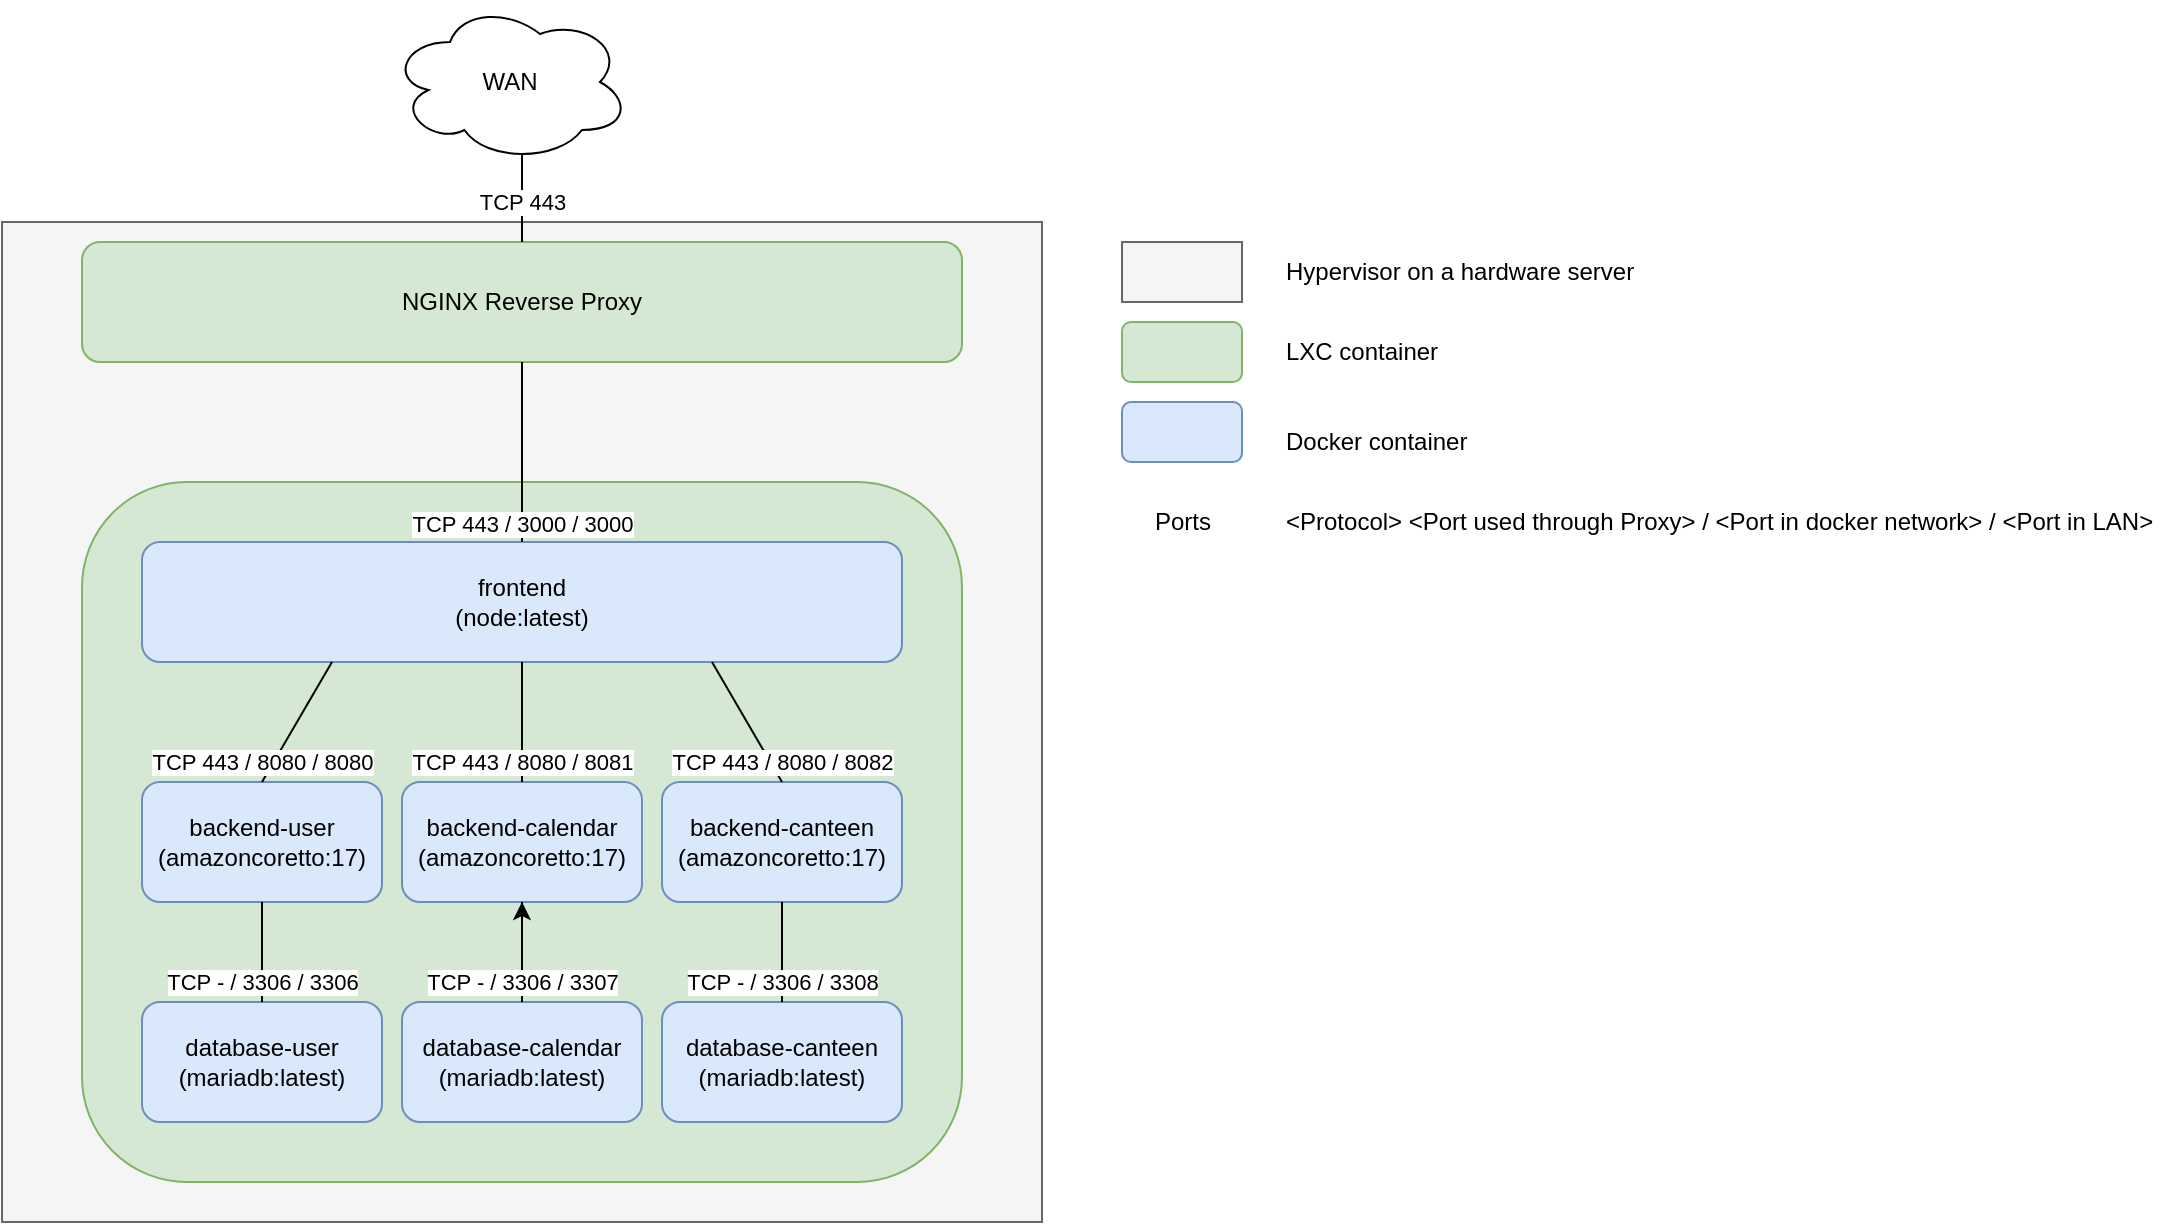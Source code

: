<mxfile version="18.1.3" type="device"><diagram id="Xwb33Ykea-86DJ-Xo7Ti" name="Page-1"><mxGraphModel dx="1273" dy="963" grid="1" gridSize="10" guides="1" tooltips="1" connect="1" arrows="1" fold="1" page="1" pageScale="1" pageWidth="827" pageHeight="1169" math="0" shadow="0"><root><mxCell id="0"/><mxCell id="1" parent="0"/><mxCell id="tZVhyPChzw2OT8-P-dpi-32" value="" style="rounded=0;whiteSpace=wrap;html=1;fillColor=#f5f5f5;fontColor=#333333;strokeColor=#666666;" vertex="1" parent="1"><mxGeometry x="160" y="110" width="520" height="500" as="geometry"/></mxCell><mxCell id="tZVhyPChzw2OT8-P-dpi-1" value="NGINX Reverse Proxy" style="rounded=1;whiteSpace=wrap;html=1;fillColor=#d5e8d4;strokeColor=#82b366;" vertex="1" parent="1"><mxGeometry x="200" y="120" width="440" height="60" as="geometry"/></mxCell><mxCell id="tZVhyPChzw2OT8-P-dpi-2" value="" style="rounded=1;whiteSpace=wrap;html=1;fillColor=#d5e8d4;strokeColor=#82b366;" vertex="1" parent="1"><mxGeometry x="200" y="240" width="440" height="350" as="geometry"/></mxCell><mxCell id="tZVhyPChzw2OT8-P-dpi-3" value="frontend&lt;br&gt;(node:latest)" style="rounded=1;whiteSpace=wrap;html=1;fillColor=#dae8fc;strokeColor=#6c8ebf;" vertex="1" parent="1"><mxGeometry x="230" y="270" width="380" height="60" as="geometry"/></mxCell><mxCell id="tZVhyPChzw2OT8-P-dpi-5" value="backend-user&lt;br&gt;(amazoncoretto:17)" style="rounded=1;whiteSpace=wrap;html=1;fillColor=#dae8fc;strokeColor=#6c8ebf;" vertex="1" parent="1"><mxGeometry x="230" y="390" width="120" height="60" as="geometry"/></mxCell><mxCell id="tZVhyPChzw2OT8-P-dpi-8" value="database-user&lt;br&gt;(mariadb:latest)" style="rounded=1;whiteSpace=wrap;html=1;fillColor=#dae8fc;strokeColor=#6c8ebf;" vertex="1" parent="1"><mxGeometry x="230" y="500" width="120" height="60" as="geometry"/></mxCell><mxCell id="tZVhyPChzw2OT8-P-dpi-9" value="backend-calendar&lt;br&gt;(amazoncoretto:17)" style="rounded=1;whiteSpace=wrap;html=1;fillColor=#dae8fc;strokeColor=#6c8ebf;" vertex="1" parent="1"><mxGeometry x="360" y="390" width="120" height="60" as="geometry"/></mxCell><mxCell id="tZVhyPChzw2OT8-P-dpi-10" value="backend-canteen&lt;br&gt;(amazoncoretto:17)" style="rounded=1;whiteSpace=wrap;html=1;fillColor=#dae8fc;strokeColor=#6c8ebf;" vertex="1" parent="1"><mxGeometry x="490" y="390" width="120" height="60" as="geometry"/></mxCell><mxCell id="tZVhyPChzw2OT8-P-dpi-43" value="" style="edgeStyle=orthogonalEdgeStyle;rounded=0;orthogonalLoop=1;jettySize=auto;html=1;" edge="1" parent="1" source="tZVhyPChzw2OT8-P-dpi-11" target="tZVhyPChzw2OT8-P-dpi-9"><mxGeometry relative="1" as="geometry"/></mxCell><mxCell id="tZVhyPChzw2OT8-P-dpi-11" value="database-calendar&lt;br&gt;(mariadb:latest)" style="rounded=1;whiteSpace=wrap;html=1;fillColor=#dae8fc;strokeColor=#6c8ebf;" vertex="1" parent="1"><mxGeometry x="360" y="500" width="120" height="60" as="geometry"/></mxCell><mxCell id="tZVhyPChzw2OT8-P-dpi-12" value="database-canteen&lt;br&gt;(mariadb:latest)" style="rounded=1;whiteSpace=wrap;html=1;fillColor=#dae8fc;strokeColor=#6c8ebf;" vertex="1" parent="1"><mxGeometry x="490" y="500" width="120" height="60" as="geometry"/></mxCell><mxCell id="tZVhyPChzw2OT8-P-dpi-13" value="" style="endArrow=none;html=1;rounded=0;entryX=0.25;entryY=1;entryDx=0;entryDy=0;exitX=0.5;exitY=0;exitDx=0;exitDy=0;" edge="1" parent="1" source="tZVhyPChzw2OT8-P-dpi-5" target="tZVhyPChzw2OT8-P-dpi-3"><mxGeometry width="50" height="50" relative="1" as="geometry"><mxPoint x="410" y="390" as="sourcePoint"/><mxPoint x="460" y="340" as="targetPoint"/></mxGeometry></mxCell><mxCell id="tZVhyPChzw2OT8-P-dpi-22" value="TCP 443 / 8080 / 8080" style="edgeLabel;html=1;align=center;verticalAlign=middle;resizable=0;points=[];" vertex="1" connectable="0" parent="tZVhyPChzw2OT8-P-dpi-13"><mxGeometry x="-0.563" y="1" relative="1" as="geometry"><mxPoint x="-7" y="3" as="offset"/></mxGeometry></mxCell><mxCell id="tZVhyPChzw2OT8-P-dpi-14" value="" style="endArrow=none;html=1;rounded=0;exitX=0.5;exitY=0;exitDx=0;exitDy=0;entryX=0.5;entryY=1;entryDx=0;entryDy=0;" edge="1" parent="1" source="tZVhyPChzw2OT8-P-dpi-9" target="tZVhyPChzw2OT8-P-dpi-3"><mxGeometry width="50" height="50" relative="1" as="geometry"><mxPoint x="300" y="400" as="sourcePoint"/><mxPoint x="335" y="340" as="targetPoint"/></mxGeometry></mxCell><mxCell id="tZVhyPChzw2OT8-P-dpi-15" value="" style="endArrow=none;html=1;rounded=0;exitX=0.5;exitY=0;exitDx=0;exitDy=0;entryX=0.75;entryY=1;entryDx=0;entryDy=0;" edge="1" parent="1" source="tZVhyPChzw2OT8-P-dpi-10" target="tZVhyPChzw2OT8-P-dpi-3"><mxGeometry width="50" height="50" relative="1" as="geometry"><mxPoint x="430" y="400" as="sourcePoint"/><mxPoint x="430" y="340" as="targetPoint"/></mxGeometry></mxCell><mxCell id="tZVhyPChzw2OT8-P-dpi-16" value="" style="endArrow=none;html=1;rounded=0;entryX=0.5;entryY=0;entryDx=0;entryDy=0;exitX=0.5;exitY=1;exitDx=0;exitDy=0;" edge="1" parent="1" source="tZVhyPChzw2OT8-P-dpi-5" target="tZVhyPChzw2OT8-P-dpi-8"><mxGeometry width="50" height="50" relative="1" as="geometry"><mxPoint x="300" y="400" as="sourcePoint"/><mxPoint x="335" y="340" as="targetPoint"/></mxGeometry></mxCell><mxCell id="tZVhyPChzw2OT8-P-dpi-19" value="TCP - / 3306 / 3306" style="edgeLabel;html=1;align=center;verticalAlign=middle;resizable=0;points=[];" vertex="1" connectable="0" parent="tZVhyPChzw2OT8-P-dpi-16"><mxGeometry x="0.22" relative="1" as="geometry"><mxPoint y="9" as="offset"/></mxGeometry></mxCell><mxCell id="tZVhyPChzw2OT8-P-dpi-17" value="" style="endArrow=none;html=1;rounded=0;entryX=0.5;entryY=0;entryDx=0;entryDy=0;exitX=0.5;exitY=1;exitDx=0;exitDy=0;" edge="1" parent="1" source="tZVhyPChzw2OT8-P-dpi-9" target="tZVhyPChzw2OT8-P-dpi-11"><mxGeometry width="50" height="50" relative="1" as="geometry"><mxPoint x="300" y="460" as="sourcePoint"/><mxPoint x="300" y="510" as="targetPoint"/></mxGeometry></mxCell><mxCell id="tZVhyPChzw2OT8-P-dpi-20" value="TCP - / 3306 / 3307" style="edgeLabel;html=1;align=center;verticalAlign=middle;resizable=0;points=[];" vertex="1" connectable="0" parent="tZVhyPChzw2OT8-P-dpi-17"><mxGeometry x="0.5" y="1" relative="1" as="geometry"><mxPoint x="-1" y="2" as="offset"/></mxGeometry></mxCell><mxCell id="tZVhyPChzw2OT8-P-dpi-18" value="" style="endArrow=none;html=1;rounded=0;entryX=0.5;entryY=0;entryDx=0;entryDy=0;exitX=0.5;exitY=1;exitDx=0;exitDy=0;" edge="1" parent="1" source="tZVhyPChzw2OT8-P-dpi-10" target="tZVhyPChzw2OT8-P-dpi-12"><mxGeometry width="50" height="50" relative="1" as="geometry"><mxPoint x="310" y="470" as="sourcePoint"/><mxPoint x="310" y="520" as="targetPoint"/></mxGeometry></mxCell><mxCell id="tZVhyPChzw2OT8-P-dpi-21" value="TCP - / 3306 / 3308" style="edgeLabel;html=1;align=center;verticalAlign=middle;resizable=0;points=[];" vertex="1" connectable="0" parent="tZVhyPChzw2OT8-P-dpi-18"><mxGeometry x="0.38" y="1" relative="1" as="geometry"><mxPoint x="-1" y="5" as="offset"/></mxGeometry></mxCell><mxCell id="tZVhyPChzw2OT8-P-dpi-23" value="TCP 443 / 8080 / 8081" style="edgeLabel;html=1;align=center;verticalAlign=middle;resizable=0;points=[];" vertex="1" connectable="0" parent="1"><mxGeometry x="420.004" y="379.999" as="geometry"/></mxCell><mxCell id="tZVhyPChzw2OT8-P-dpi-24" value="TCP 443 / 8080 / 8082" style="edgeLabel;html=1;align=center;verticalAlign=middle;resizable=0;points=[];" vertex="1" connectable="0" parent="1"><mxGeometry x="550.004" y="379.999" as="geometry"/></mxCell><mxCell id="tZVhyPChzw2OT8-P-dpi-25" value="" style="endArrow=none;html=1;rounded=0;entryX=0.5;entryY=1;entryDx=0;entryDy=0;exitX=0.5;exitY=0;exitDx=0;exitDy=0;" edge="1" parent="1" source="tZVhyPChzw2OT8-P-dpi-3" target="tZVhyPChzw2OT8-P-dpi-1"><mxGeometry width="50" height="50" relative="1" as="geometry"><mxPoint x="330" y="270" as="sourcePoint"/><mxPoint x="380" y="220" as="targetPoint"/></mxGeometry></mxCell><mxCell id="tZVhyPChzw2OT8-P-dpi-26" value="TCP 443 / 3000 / 3000" style="edgeLabel;html=1;align=center;verticalAlign=middle;resizable=0;points=[];" vertex="1" connectable="0" parent="tZVhyPChzw2OT8-P-dpi-25"><mxGeometry x="-0.522" relative="1" as="geometry"><mxPoint y="12" as="offset"/></mxGeometry></mxCell><mxCell id="tZVhyPChzw2OT8-P-dpi-27" value="WAN" style="ellipse;shape=cloud;whiteSpace=wrap;html=1;" vertex="1" parent="1"><mxGeometry x="354" width="120" height="80" as="geometry"/></mxCell><mxCell id="tZVhyPChzw2OT8-P-dpi-28" value="" style="endArrow=none;html=1;rounded=0;entryX=0.55;entryY=0.95;entryDx=0;entryDy=0;entryPerimeter=0;exitX=0.5;exitY=0;exitDx=0;exitDy=0;" edge="1" parent="1" source="tZVhyPChzw2OT8-P-dpi-1" target="tZVhyPChzw2OT8-P-dpi-27"><mxGeometry width="50" height="50" relative="1" as="geometry"><mxPoint x="380" y="140" as="sourcePoint"/><mxPoint x="430" y="90" as="targetPoint"/></mxGeometry></mxCell><mxCell id="tZVhyPChzw2OT8-P-dpi-29" value="TCP 443" style="edgeLabel;html=1;align=center;verticalAlign=middle;resizable=0;points=[];" vertex="1" connectable="0" parent="tZVhyPChzw2OT8-P-dpi-28"><mxGeometry x="0.204" relative="1" as="geometry"><mxPoint y="6" as="offset"/></mxGeometry></mxCell><mxCell id="tZVhyPChzw2OT8-P-dpi-35" value="" style="rounded=0;whiteSpace=wrap;html=1;fillColor=#f5f5f5;fontColor=#333333;strokeColor=#666666;" vertex="1" parent="1"><mxGeometry x="720" y="120" width="60" height="30" as="geometry"/></mxCell><mxCell id="tZVhyPChzw2OT8-P-dpi-36" value="" style="rounded=1;whiteSpace=wrap;html=1;fillColor=#d5e8d4;strokeColor=#82b366;" vertex="1" parent="1"><mxGeometry x="720" y="160" width="60" height="30" as="geometry"/></mxCell><mxCell id="tZVhyPChzw2OT8-P-dpi-37" value="" style="rounded=1;whiteSpace=wrap;html=1;fillColor=#dae8fc;strokeColor=#6c8ebf;" vertex="1" parent="1"><mxGeometry x="720" y="200" width="60" height="30" as="geometry"/></mxCell><mxCell id="tZVhyPChzw2OT8-P-dpi-38" value="Ports" style="text;html=1;align=center;verticalAlign=middle;resizable=0;points=[];autosize=1;strokeColor=none;fillColor=none;" vertex="1" parent="1"><mxGeometry x="730" y="250" width="40" height="20" as="geometry"/></mxCell><mxCell id="tZVhyPChzw2OT8-P-dpi-39" value="Hypervisor on a hardware server" style="text;html=1;align=left;verticalAlign=middle;resizable=0;points=[];autosize=1;strokeColor=none;fillColor=none;" vertex="1" parent="1"><mxGeometry x="800" y="125" width="190" height="20" as="geometry"/></mxCell><mxCell id="tZVhyPChzw2OT8-P-dpi-40" value="LXC container" style="text;html=1;align=left;verticalAlign=middle;resizable=0;points=[];autosize=1;strokeColor=none;fillColor=none;" vertex="1" parent="1"><mxGeometry x="800" y="165" width="90" height="20" as="geometry"/></mxCell><mxCell id="tZVhyPChzw2OT8-P-dpi-41" value="Docker container" style="text;html=1;align=left;verticalAlign=middle;resizable=0;points=[];autosize=1;strokeColor=none;fillColor=none;" vertex="1" parent="1"><mxGeometry x="800" y="210" width="110" height="20" as="geometry"/></mxCell><mxCell id="tZVhyPChzw2OT8-P-dpi-42" value="&amp;lt;Protocol&amp;gt; &amp;lt;Port used through Proxy&amp;gt; / &amp;lt;Port in docker network&amp;gt; / &amp;lt;Port in LAN&amp;gt;" style="text;html=1;align=left;verticalAlign=middle;resizable=0;points=[];autosize=1;strokeColor=none;fillColor=none;" vertex="1" parent="1"><mxGeometry x="800" y="250" width="450" height="20" as="geometry"/></mxCell></root></mxGraphModel></diagram></mxfile>